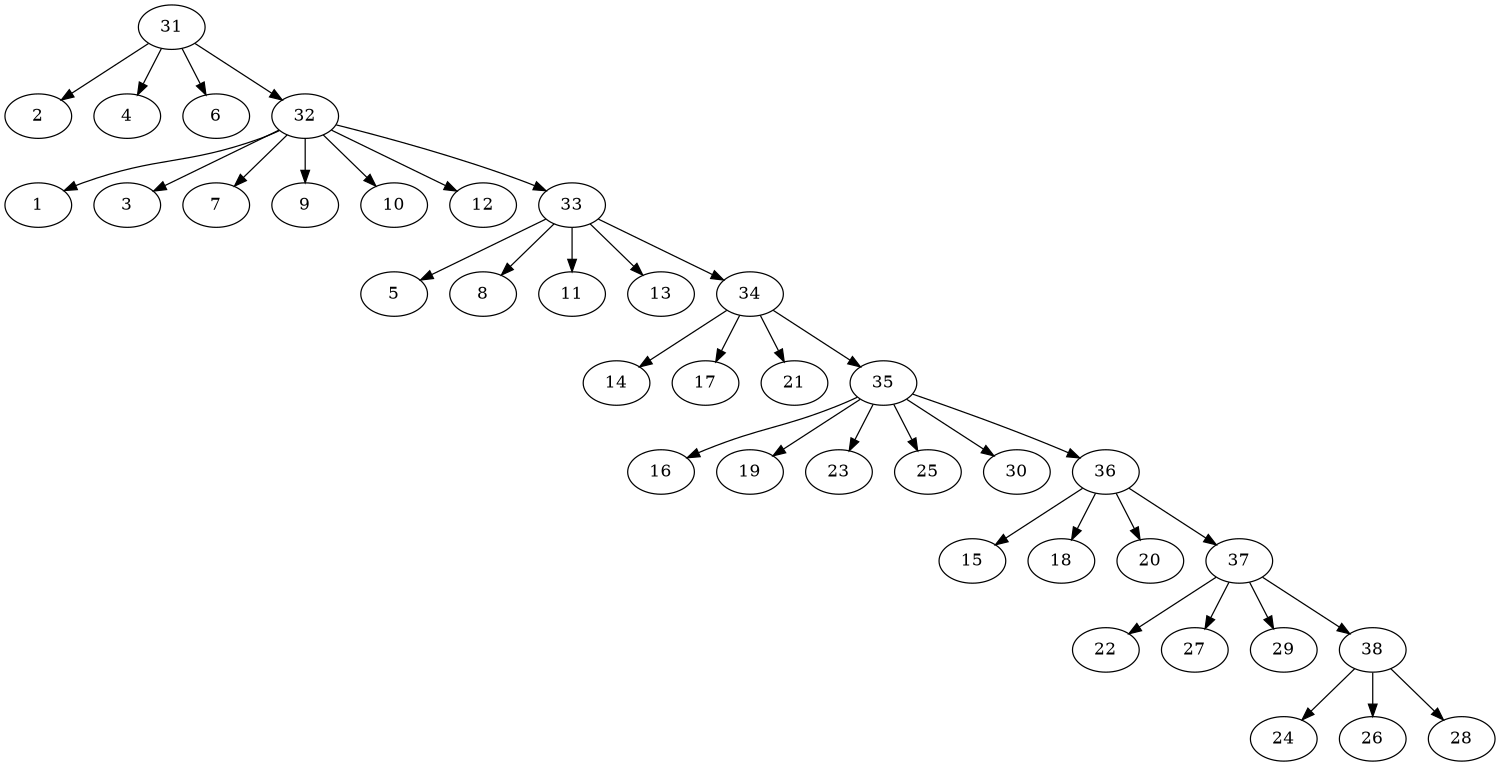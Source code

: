 digraph G {
center = 1;
size="10,10";
1;
2;
3;
4;
5;
6;
7;
8;
9;
10;
11;
12;
13;
14;
15;
16;
17;
18;
19;
20;
21;
22;
23;
24;
25;
26;
27;
28;
29;
30;
31;
32;
33;
34;
35;
36;
37;
38;
31 -> 2 ;
31 -> 4 ;
31 -> 6 ;
31 -> 32 ;
32 -> 1 ;
32 -> 3 ;
32 -> 7 ;
32 -> 9 ;
32 -> 10 ;
32 -> 12 ;
32 -> 33 ;
33 -> 5 ;
33 -> 8 ;
33 -> 11 ;
33 -> 13 ;
33 -> 34 ;
34 -> 14 ;
34 -> 17 ;
34 -> 21 ;
34 -> 35 ;
35 -> 16 ;
35 -> 19 ;
35 -> 23 ;
35 -> 25 ;
35 -> 30 ;
35 -> 36 ;
36 -> 15 ;
36 -> 18 ;
36 -> 20 ;
36 -> 37 ;
37 -> 22 ;
37 -> 27 ;
37 -> 29 ;
37 -> 38 ;
38 -> 24 ;
38 -> 26 ;
38 -> 28 ;
}